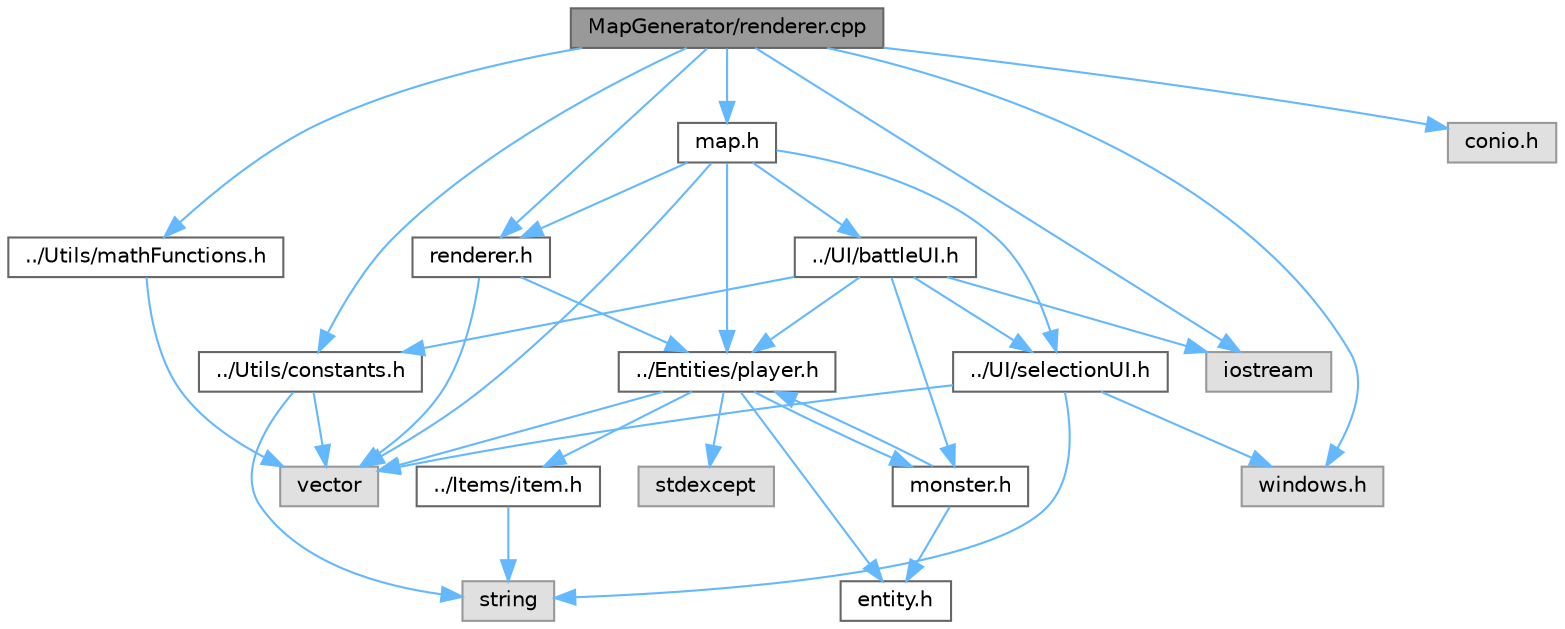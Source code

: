 digraph "MapGenerator/renderer.cpp"
{
 // LATEX_PDF_SIZE
  bgcolor="transparent";
  edge [fontname=Helvetica,fontsize=10,labelfontname=Helvetica,labelfontsize=10];
  node [fontname=Helvetica,fontsize=10,shape=box,height=0.2,width=0.4];
  Node1 [id="Node000001",label="MapGenerator/renderer.cpp",height=0.2,width=0.4,color="gray40", fillcolor="grey60", style="filled", fontcolor="black",tooltip=" "];
  Node1 -> Node2 [id="edge34_Node000001_Node000002",color="steelblue1",style="solid",tooltip=" "];
  Node2 [id="Node000002",label="map.h",height=0.2,width=0.4,color="grey40", fillcolor="white", style="filled",URL="$map_8h.html",tooltip=" "];
  Node2 -> Node3 [id="edge35_Node000002_Node000003",color="steelblue1",style="solid",tooltip=" "];
  Node3 [id="Node000003",label="vector",height=0.2,width=0.4,color="grey60", fillcolor="#E0E0E0", style="filled",tooltip=" "];
  Node2 -> Node4 [id="edge36_Node000002_Node000004",color="steelblue1",style="solid",tooltip=" "];
  Node4 [id="Node000004",label="../Entities/player.h",height=0.2,width=0.4,color="grey40", fillcolor="white", style="filled",URL="$player_8h.html",tooltip=" "];
  Node4 -> Node5 [id="edge37_Node000004_Node000005",color="steelblue1",style="solid",tooltip=" "];
  Node5 [id="Node000005",label="entity.h",height=0.2,width=0.4,color="grey40", fillcolor="white", style="filled",URL="$entity_8h.html",tooltip=" "];
  Node4 -> Node6 [id="edge38_Node000004_Node000006",color="steelblue1",style="solid",tooltip=" "];
  Node6 [id="Node000006",label="monster.h",height=0.2,width=0.4,color="grey40", fillcolor="white", style="filled",URL="$monster_8h.html",tooltip=" "];
  Node6 -> Node5 [id="edge39_Node000006_Node000005",color="steelblue1",style="solid",tooltip=" "];
  Node6 -> Node4 [id="edge40_Node000006_Node000004",color="steelblue1",style="solid",tooltip=" "];
  Node4 -> Node7 [id="edge41_Node000004_Node000007",color="steelblue1",style="solid",tooltip=" "];
  Node7 [id="Node000007",label="../Items/item.h",height=0.2,width=0.4,color="grey40", fillcolor="white", style="filled",URL="$item_8h.html",tooltip=" "];
  Node7 -> Node8 [id="edge42_Node000007_Node000008",color="steelblue1",style="solid",tooltip=" "];
  Node8 [id="Node000008",label="string",height=0.2,width=0.4,color="grey60", fillcolor="#E0E0E0", style="filled",tooltip=" "];
  Node4 -> Node3 [id="edge43_Node000004_Node000003",color="steelblue1",style="solid",tooltip=" "];
  Node4 -> Node9 [id="edge44_Node000004_Node000009",color="steelblue1",style="solid",tooltip=" "];
  Node9 [id="Node000009",label="stdexcept",height=0.2,width=0.4,color="grey60", fillcolor="#E0E0E0", style="filled",tooltip=" "];
  Node2 -> Node10 [id="edge45_Node000002_Node000010",color="steelblue1",style="solid",tooltip=" "];
  Node10 [id="Node000010",label="renderer.h",height=0.2,width=0.4,color="grey40", fillcolor="white", style="filled",URL="$renderer_8h.html",tooltip=" "];
  Node10 -> Node4 [id="edge46_Node000010_Node000004",color="steelblue1",style="solid",tooltip=" "];
  Node10 -> Node3 [id="edge47_Node000010_Node000003",color="steelblue1",style="solid",tooltip=" "];
  Node2 -> Node11 [id="edge48_Node000002_Node000011",color="steelblue1",style="solid",tooltip=" "];
  Node11 [id="Node000011",label="../UI/selectionUI.h",height=0.2,width=0.4,color="grey40", fillcolor="white", style="filled",URL="$selection_u_i_8h.html",tooltip=" "];
  Node11 -> Node12 [id="edge49_Node000011_Node000012",color="steelblue1",style="solid",tooltip=" "];
  Node12 [id="Node000012",label="windows.h",height=0.2,width=0.4,color="grey60", fillcolor="#E0E0E0", style="filled",tooltip=" "];
  Node11 -> Node3 [id="edge50_Node000011_Node000003",color="steelblue1",style="solid",tooltip=" "];
  Node11 -> Node8 [id="edge51_Node000011_Node000008",color="steelblue1",style="solid",tooltip=" "];
  Node2 -> Node13 [id="edge52_Node000002_Node000013",color="steelblue1",style="solid",tooltip=" "];
  Node13 [id="Node000013",label="../UI/battleUI.h",height=0.2,width=0.4,color="grey40", fillcolor="white", style="filled",URL="$battle_u_i_8h.html",tooltip=" "];
  Node13 -> Node14 [id="edge53_Node000013_Node000014",color="steelblue1",style="solid",tooltip=" "];
  Node14 [id="Node000014",label="iostream",height=0.2,width=0.4,color="grey60", fillcolor="#E0E0E0", style="filled",tooltip=" "];
  Node13 -> Node11 [id="edge54_Node000013_Node000011",color="steelblue1",style="solid",tooltip=" "];
  Node13 -> Node4 [id="edge55_Node000013_Node000004",color="steelblue1",style="solid",tooltip=" "];
  Node13 -> Node6 [id="edge56_Node000013_Node000006",color="steelblue1",style="solid",tooltip=" "];
  Node13 -> Node15 [id="edge57_Node000013_Node000015",color="steelblue1",style="solid",tooltip=" "];
  Node15 [id="Node000015",label="../Utils/constants.h",height=0.2,width=0.4,color="grey40", fillcolor="white", style="filled",URL="$constants_8h.html",tooltip=" "];
  Node15 -> Node8 [id="edge58_Node000015_Node000008",color="steelblue1",style="solid",tooltip=" "];
  Node15 -> Node3 [id="edge59_Node000015_Node000003",color="steelblue1",style="solid",tooltip=" "];
  Node1 -> Node15 [id="edge60_Node000001_Node000015",color="steelblue1",style="solid",tooltip=" "];
  Node1 -> Node16 [id="edge61_Node000001_Node000016",color="steelblue1",style="solid",tooltip=" "];
  Node16 [id="Node000016",label="../Utils/mathFunctions.h",height=0.2,width=0.4,color="grey40", fillcolor="white", style="filled",URL="$math_functions_8h.html",tooltip=" "];
  Node16 -> Node3 [id="edge62_Node000016_Node000003",color="steelblue1",style="solid",tooltip=" "];
  Node1 -> Node10 [id="edge63_Node000001_Node000010",color="steelblue1",style="solid",tooltip=" "];
  Node1 -> Node17 [id="edge64_Node000001_Node000017",color="steelblue1",style="solid",tooltip=" "];
  Node17 [id="Node000017",label="conio.h",height=0.2,width=0.4,color="grey60", fillcolor="#E0E0E0", style="filled",tooltip=" "];
  Node1 -> Node12 [id="edge65_Node000001_Node000012",color="steelblue1",style="solid",tooltip=" "];
  Node1 -> Node14 [id="edge66_Node000001_Node000014",color="steelblue1",style="solid",tooltip=" "];
}
